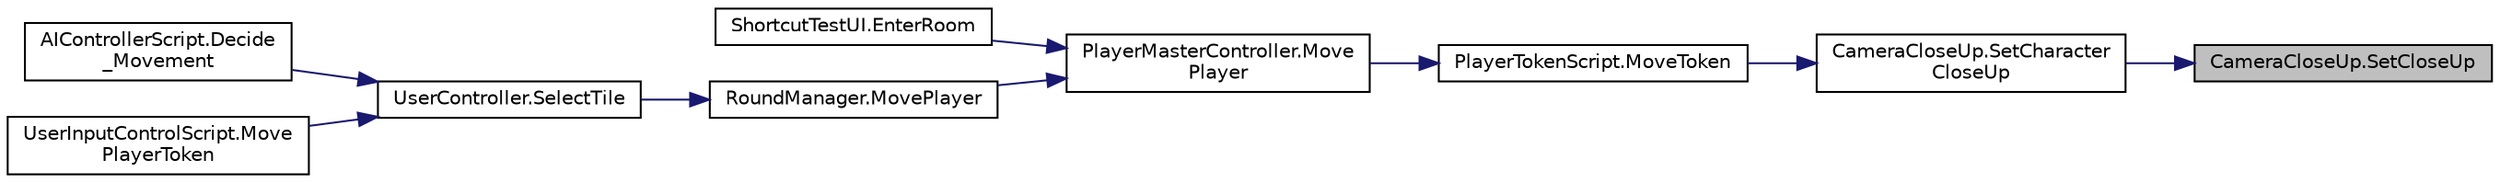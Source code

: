 digraph "CameraCloseUp.SetCloseUp"
{
 // LATEX_PDF_SIZE
  edge [fontname="Helvetica",fontsize="10",labelfontname="Helvetica",labelfontsize="10"];
  node [fontname="Helvetica",fontsize="10",shape=record];
  rankdir="RL";
  Node1 [label="CameraCloseUp.SetCloseUp",height=0.2,width=0.4,color="black", fillcolor="grey75", style="filled", fontcolor="black",tooltip=" "];
  Node1 -> Node2 [dir="back",color="midnightblue",fontsize="10",style="solid"];
  Node2 [label="CameraCloseUp.SetCharacter\lCloseUp",height=0.2,width=0.4,color="black", fillcolor="white", style="filled",URL="$class_camera_close_up.html#aee634e08987ea079413fd67b737b2c5d",tooltip=" "];
  Node2 -> Node3 [dir="back",color="midnightblue",fontsize="10",style="solid"];
  Node3 [label="PlayerTokenScript.MoveToken",height=0.2,width=0.4,color="black", fillcolor="white", style="filled",URL="$class_player_token_script.html#af62557bd1edf071efadf23c84f0db1ad",tooltip=" "];
  Node3 -> Node4 [dir="back",color="midnightblue",fontsize="10",style="solid"];
  Node4 [label="PlayerMasterController.Move\lPlayer",height=0.2,width=0.4,color="black", fillcolor="white", style="filled",URL="$class_player_master_controller.html#a9b23c4d50fabbc44dbba2b0db542efce",tooltip="moving the player to a certain tile"];
  Node4 -> Node5 [dir="back",color="midnightblue",fontsize="10",style="solid"];
  Node5 [label="ShortcutTestUI.EnterRoom",height=0.2,width=0.4,color="black", fillcolor="white", style="filled",URL="$class_shortcut_test_u_i.html#a3012692eeb4658dc688e82b431cc10f6",tooltip=" "];
  Node4 -> Node6 [dir="back",color="midnightblue",fontsize="10",style="solid"];
  Node6 [label="RoundManager.MovePlayer",height=0.2,width=0.4,color="black", fillcolor="white", style="filled",URL="$class_round_manager.html#adfd4f66436e06c12a25c9236b629f369",tooltip="moving the current player to the selected tile"];
  Node6 -> Node7 [dir="back",color="midnightblue",fontsize="10",style="solid"];
  Node7 [label="UserController.SelectTile",height=0.2,width=0.4,color="black", fillcolor="white", style="filled",URL="$class_user_controller.html#af896aefe0262e0d8f07fa5f18592877d",tooltip=" "];
  Node7 -> Node8 [dir="back",color="midnightblue",fontsize="10",style="solid"];
  Node8 [label="AIControllerScript.Decide\l_Movement",height=0.2,width=0.4,color="black", fillcolor="white", style="filled",URL="$class_a_i_controller_script.html#af04897fa0ae4ed5e472dea79bce8d7df",tooltip="Decides where the AI should move to this should match the flow chart of the AI"];
  Node7 -> Node9 [dir="back",color="midnightblue",fontsize="10",style="solid"];
  Node9 [label="UserInputControlScript.Move\lPlayerToken",height=0.2,width=0.4,color="black", fillcolor="white", style="filled",URL="$class_user_input_control_script.html#a13be570929e27dad6d3d452ccd5f52eb",tooltip="move player token to the tile the cursor is on"];
}
